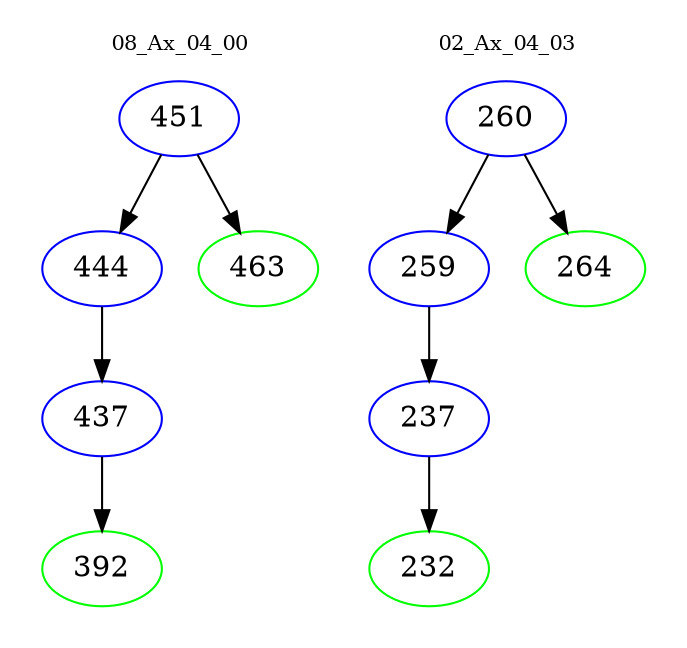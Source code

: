 digraph{
subgraph cluster_0 {
color = white
label = "08_Ax_04_00";
fontsize=10;
T0_451 [label="451", color="blue"]
T0_451 -> T0_444 [color="black"]
T0_444 [label="444", color="blue"]
T0_444 -> T0_437 [color="black"]
T0_437 [label="437", color="blue"]
T0_437 -> T0_392 [color="black"]
T0_392 [label="392", color="green"]
T0_451 -> T0_463 [color="black"]
T0_463 [label="463", color="green"]
}
subgraph cluster_1 {
color = white
label = "02_Ax_04_03";
fontsize=10;
T1_260 [label="260", color="blue"]
T1_260 -> T1_259 [color="black"]
T1_259 [label="259", color="blue"]
T1_259 -> T1_237 [color="black"]
T1_237 [label="237", color="blue"]
T1_237 -> T1_232 [color="black"]
T1_232 [label="232", color="green"]
T1_260 -> T1_264 [color="black"]
T1_264 [label="264", color="green"]
}
}
